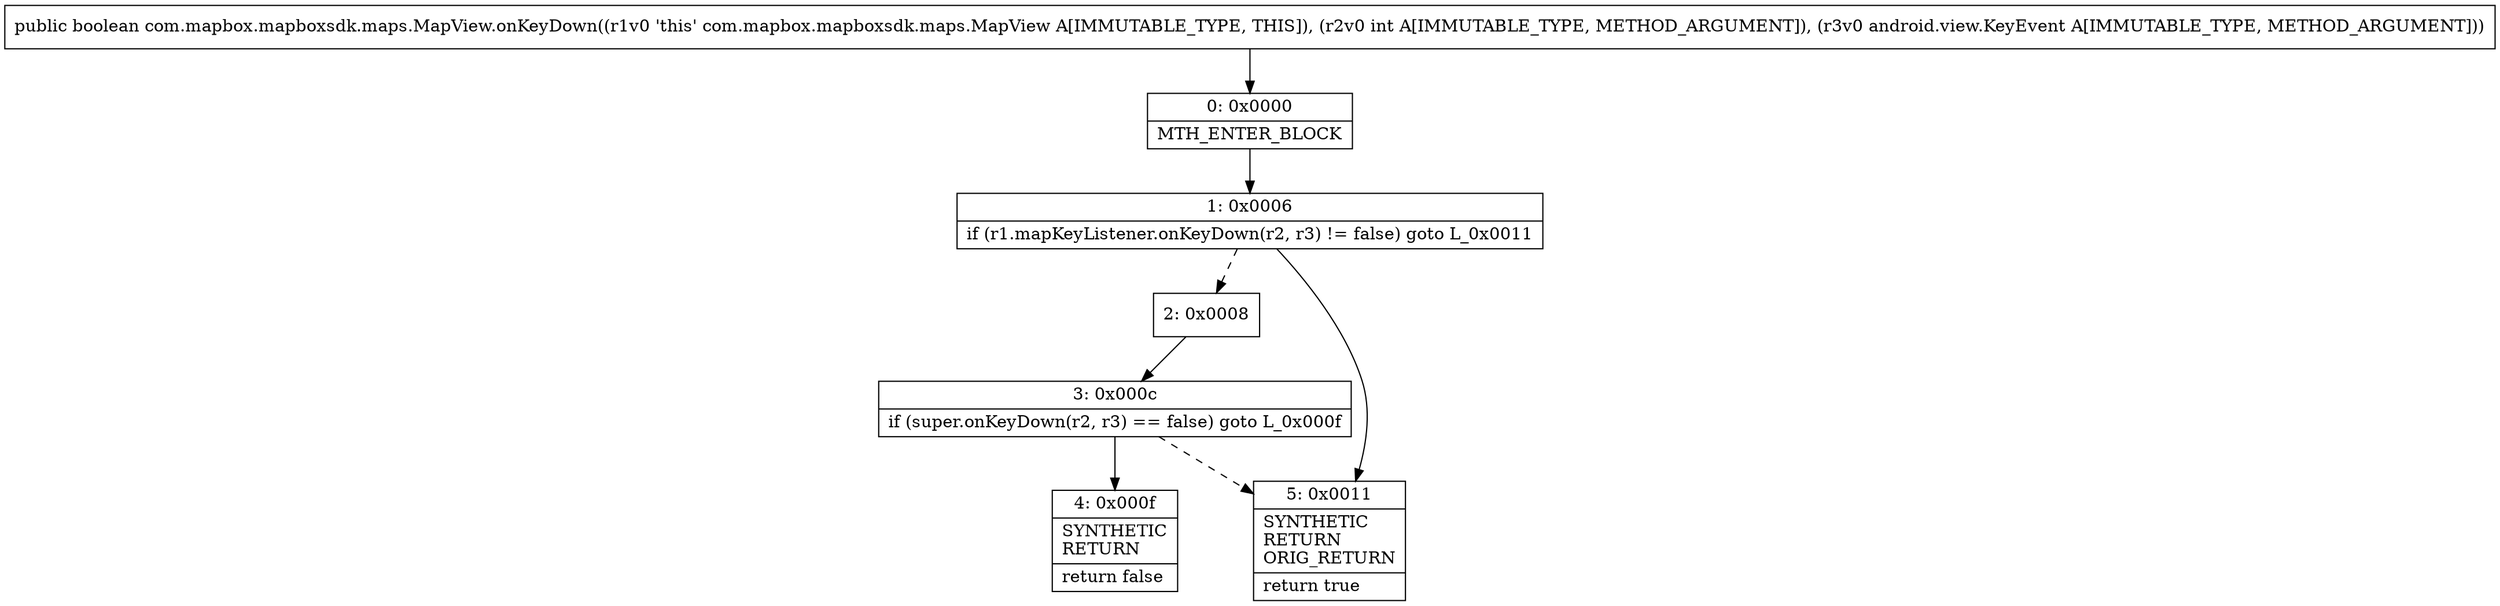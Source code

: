 digraph "CFG forcom.mapbox.mapboxsdk.maps.MapView.onKeyDown(ILandroid\/view\/KeyEvent;)Z" {
Node_0 [shape=record,label="{0\:\ 0x0000|MTH_ENTER_BLOCK\l}"];
Node_1 [shape=record,label="{1\:\ 0x0006|if (r1.mapKeyListener.onKeyDown(r2, r3) != false) goto L_0x0011\l}"];
Node_2 [shape=record,label="{2\:\ 0x0008}"];
Node_3 [shape=record,label="{3\:\ 0x000c|if (super.onKeyDown(r2, r3) == false) goto L_0x000f\l}"];
Node_4 [shape=record,label="{4\:\ 0x000f|SYNTHETIC\lRETURN\l|return false\l}"];
Node_5 [shape=record,label="{5\:\ 0x0011|SYNTHETIC\lRETURN\lORIG_RETURN\l|return true\l}"];
MethodNode[shape=record,label="{public boolean com.mapbox.mapboxsdk.maps.MapView.onKeyDown((r1v0 'this' com.mapbox.mapboxsdk.maps.MapView A[IMMUTABLE_TYPE, THIS]), (r2v0 int A[IMMUTABLE_TYPE, METHOD_ARGUMENT]), (r3v0 android.view.KeyEvent A[IMMUTABLE_TYPE, METHOD_ARGUMENT])) }"];
MethodNode -> Node_0;
Node_0 -> Node_1;
Node_1 -> Node_2[style=dashed];
Node_1 -> Node_5;
Node_2 -> Node_3;
Node_3 -> Node_4;
Node_3 -> Node_5[style=dashed];
}

